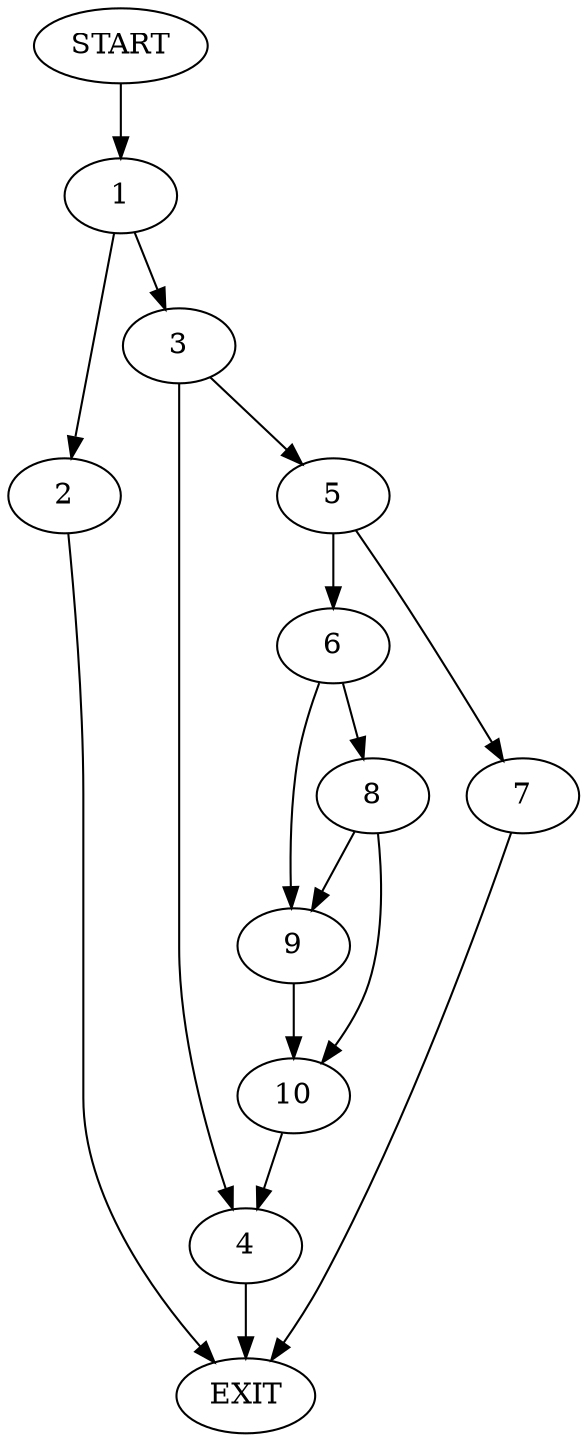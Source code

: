 digraph {
0 [label="START"]
11 [label="EXIT"]
0 -> 1
1 -> 2
1 -> 3
2 -> 11
3 -> 4
3 -> 5
4 -> 11
5 -> 6
5 -> 7
6 -> 8
6 -> 9
7 -> 11
9 -> 10
8 -> 10
8 -> 9
10 -> 4
}
